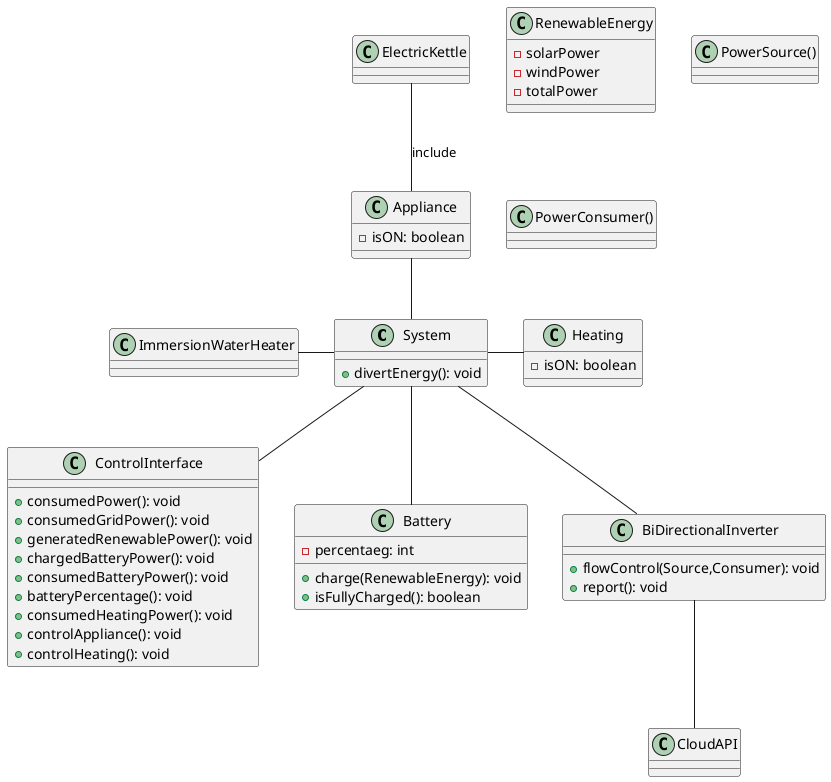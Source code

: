 @startuml Power Manager

class System{
    + divertEnergy(): void
}

class ControlInterface{
    + consumedPower(): void
    + consumedGridPower(): void
    + generatedRenewablePower(): void
    + chargedBatteryPower(): void
    + consumedBatteryPower(): void 
    + batteryPercentage(): void
    + consumedHeatingPower(): void
    + controlAppliance(): void
    + controlHeating(): void
}

class RenewableEnergy{
    - solarPower
    - windPower
    - totalPower
}

class Battery{
    - percentaeg: int

    + charge(RenewableEnergy): void
    + isFullyCharged(): boolean
}

class PowerSource(){

}

class PowerConsumer(){

}

class BiDirectionalInverter{
    + flowControl(Source,Consumer): void
    + report(): void
}

class CloudAPI{

}

class ImmersionWaterHeater{

}

class Heating{
    - isON: boolean
}

class Appliance{
    - isON: boolean
}

class ElectricKettle{

}

System -- ControlInterface
System -- Battery
System -- BiDirectionalInverter
BiDirectionalInverter -- CloudAPI
System -r- Heating
System -l- ImmersionWaterHeater
Appliance -- System
ElectricKettle -- Appliance :include
@enduml
